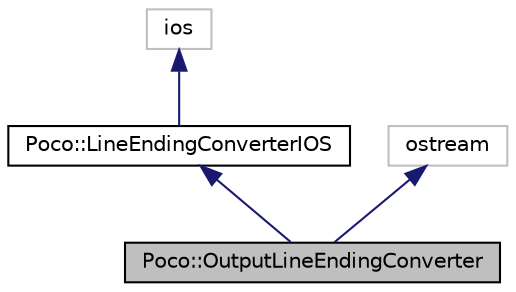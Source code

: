 digraph "Poco::OutputLineEndingConverter"
{
 // LATEX_PDF_SIZE
  edge [fontname="Helvetica",fontsize="10",labelfontname="Helvetica",labelfontsize="10"];
  node [fontname="Helvetica",fontsize="10",shape=record];
  Node1 [label="Poco::OutputLineEndingConverter",height=0.2,width=0.4,color="black", fillcolor="grey75", style="filled", fontcolor="black",tooltip=" "];
  Node2 -> Node1 [dir="back",color="midnightblue",fontsize="10",style="solid"];
  Node2 [label="Poco::LineEndingConverterIOS",height=0.2,width=0.4,color="black", fillcolor="white", style="filled",URL="$classPoco_1_1LineEndingConverterIOS.html",tooltip=" "];
  Node3 -> Node2 [dir="back",color="midnightblue",fontsize="10",style="solid"];
  Node3 [label="ios",height=0.2,width=0.4,color="grey75", fillcolor="white", style="filled",tooltip=" "];
  Node4 -> Node1 [dir="back",color="midnightblue",fontsize="10",style="solid"];
  Node4 [label="ostream",height=0.2,width=0.4,color="grey75", fillcolor="white", style="filled",tooltip=" "];
}
